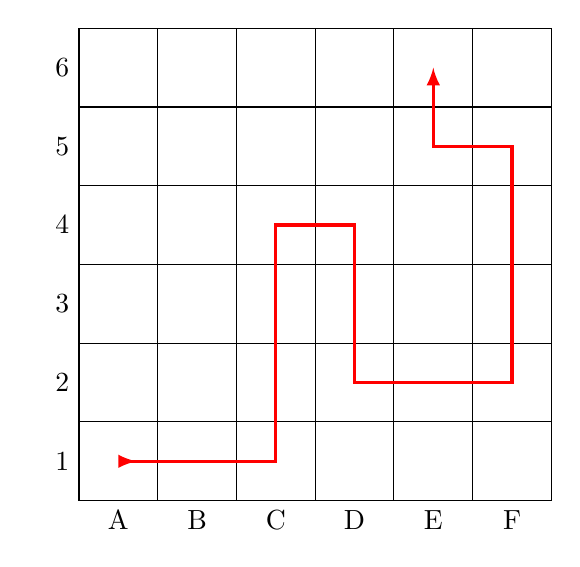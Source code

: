 \tikzstyle{line} = [draw, ultra thick]
\tikzstyle{arrow} = [->,>=latex, red,very thick]
\begin{tikzpicture}

% % NSEO
% \begin{scope}[xshift=-1.5cm,yshift=2cm,scale=0.8]
% \draw[<->, >=latex, ultra thick] (-1,0) node[left]{O}--(1,0)node[right]{E};
% \draw[<->, >=latex, ultra thick] (0,-1)node[below]{S}--(0,1)node[above]{N};
% \end{scope}

% Grille
\draw[step=1.0, black] (1,1) grid (7,7);

% Labels
\foreach \x/\L in {1/A, 2/B, 3/C, 4/D, 5/E, 6/F}{
  \node[below] at (\x+0.5,1) {\L};
}
\foreach \y/\L in {1/1,2/2,3/3,4/4,5/5,6/6}{
  \node[left] at (1,\y+0.5) {\L};
}

% %%%%%%%%%%%%%%%%%%%%%%%%%%%%

\draw[arrow,>->] (1.5,1.5)--++(2,0)--++(0,3)--++(1,0)--++(0,-2)--++(2,0)--++(0,3)--++(-1,0)--++(0,1);

%%%%%%%%%%%%%%%%%%%%%%%%%%%%
\end{tikzpicture}
